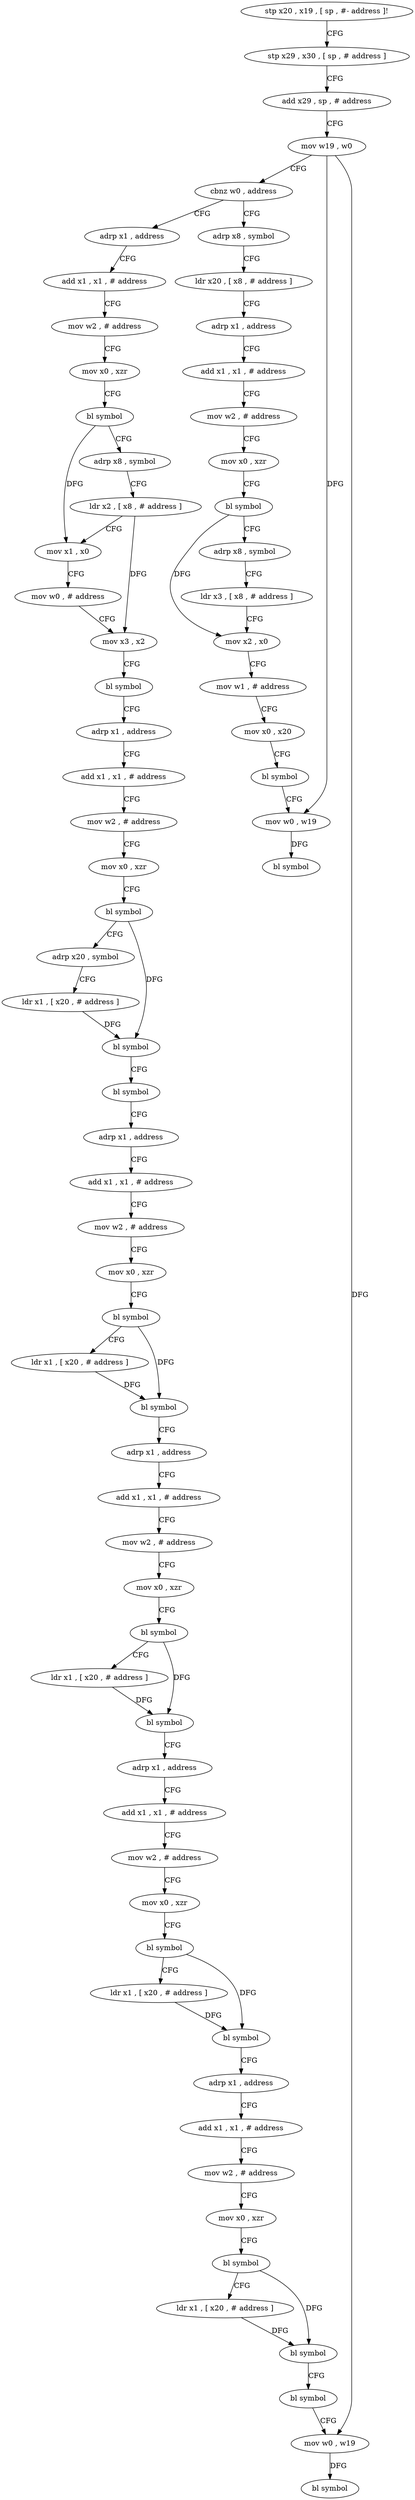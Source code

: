 digraph "func" {
"4201404" [label = "stp x20 , x19 , [ sp , #- address ]!" ]
"4201408" [label = "stp x29 , x30 , [ sp , # address ]" ]
"4201412" [label = "add x29 , sp , # address" ]
"4201416" [label = "mov w19 , w0" ]
"4201420" [label = "cbnz w0 , address" ]
"4201628" [label = "adrp x8 , symbol" ]
"4201424" [label = "adrp x1 , address" ]
"4201632" [label = "ldr x20 , [ x8 , # address ]" ]
"4201636" [label = "adrp x1 , address" ]
"4201640" [label = "add x1 , x1 , # address" ]
"4201644" [label = "mov w2 , # address" ]
"4201648" [label = "mov x0 , xzr" ]
"4201652" [label = "bl symbol" ]
"4201656" [label = "adrp x8 , symbol" ]
"4201660" [label = "ldr x3 , [ x8 , # address ]" ]
"4201664" [label = "mov x2 , x0" ]
"4201668" [label = "mov w1 , # address" ]
"4201672" [label = "mov x0 , x20" ]
"4201676" [label = "bl symbol" ]
"4201680" [label = "mov w0 , w19" ]
"4201684" [label = "bl symbol" ]
"4201428" [label = "add x1 , x1 , # address" ]
"4201432" [label = "mov w2 , # address" ]
"4201436" [label = "mov x0 , xzr" ]
"4201440" [label = "bl symbol" ]
"4201444" [label = "adrp x8 , symbol" ]
"4201448" [label = "ldr x2 , [ x8 , # address ]" ]
"4201452" [label = "mov x1 , x0" ]
"4201456" [label = "mov w0 , # address" ]
"4201460" [label = "mov x3 , x2" ]
"4201464" [label = "bl symbol" ]
"4201468" [label = "adrp x1 , address" ]
"4201472" [label = "add x1 , x1 , # address" ]
"4201476" [label = "mov w2 , # address" ]
"4201480" [label = "mov x0 , xzr" ]
"4201484" [label = "bl symbol" ]
"4201488" [label = "adrp x20 , symbol" ]
"4201492" [label = "ldr x1 , [ x20 , # address ]" ]
"4201496" [label = "bl symbol" ]
"4201500" [label = "bl symbol" ]
"4201504" [label = "adrp x1 , address" ]
"4201508" [label = "add x1 , x1 , # address" ]
"4201512" [label = "mov w2 , # address" ]
"4201516" [label = "mov x0 , xzr" ]
"4201520" [label = "bl symbol" ]
"4201524" [label = "ldr x1 , [ x20 , # address ]" ]
"4201528" [label = "bl symbol" ]
"4201532" [label = "adrp x1 , address" ]
"4201536" [label = "add x1 , x1 , # address" ]
"4201540" [label = "mov w2 , # address" ]
"4201544" [label = "mov x0 , xzr" ]
"4201548" [label = "bl symbol" ]
"4201552" [label = "ldr x1 , [ x20 , # address ]" ]
"4201556" [label = "bl symbol" ]
"4201560" [label = "adrp x1 , address" ]
"4201564" [label = "add x1 , x1 , # address" ]
"4201568" [label = "mov w2 , # address" ]
"4201572" [label = "mov x0 , xzr" ]
"4201576" [label = "bl symbol" ]
"4201580" [label = "ldr x1 , [ x20 , # address ]" ]
"4201584" [label = "bl symbol" ]
"4201588" [label = "adrp x1 , address" ]
"4201592" [label = "add x1 , x1 , # address" ]
"4201596" [label = "mov w2 , # address" ]
"4201600" [label = "mov x0 , xzr" ]
"4201604" [label = "bl symbol" ]
"4201608" [label = "ldr x1 , [ x20 , # address ]" ]
"4201612" [label = "bl symbol" ]
"4201616" [label = "bl symbol" ]
"4201620" [label = "mov w0 , w19" ]
"4201624" [label = "bl symbol" ]
"4201404" -> "4201408" [ label = "CFG" ]
"4201408" -> "4201412" [ label = "CFG" ]
"4201412" -> "4201416" [ label = "CFG" ]
"4201416" -> "4201420" [ label = "CFG" ]
"4201416" -> "4201680" [ label = "DFG" ]
"4201416" -> "4201620" [ label = "DFG" ]
"4201420" -> "4201628" [ label = "CFG" ]
"4201420" -> "4201424" [ label = "CFG" ]
"4201628" -> "4201632" [ label = "CFG" ]
"4201424" -> "4201428" [ label = "CFG" ]
"4201632" -> "4201636" [ label = "CFG" ]
"4201636" -> "4201640" [ label = "CFG" ]
"4201640" -> "4201644" [ label = "CFG" ]
"4201644" -> "4201648" [ label = "CFG" ]
"4201648" -> "4201652" [ label = "CFG" ]
"4201652" -> "4201656" [ label = "CFG" ]
"4201652" -> "4201664" [ label = "DFG" ]
"4201656" -> "4201660" [ label = "CFG" ]
"4201660" -> "4201664" [ label = "CFG" ]
"4201664" -> "4201668" [ label = "CFG" ]
"4201668" -> "4201672" [ label = "CFG" ]
"4201672" -> "4201676" [ label = "CFG" ]
"4201676" -> "4201680" [ label = "CFG" ]
"4201680" -> "4201684" [ label = "DFG" ]
"4201428" -> "4201432" [ label = "CFG" ]
"4201432" -> "4201436" [ label = "CFG" ]
"4201436" -> "4201440" [ label = "CFG" ]
"4201440" -> "4201444" [ label = "CFG" ]
"4201440" -> "4201452" [ label = "DFG" ]
"4201444" -> "4201448" [ label = "CFG" ]
"4201448" -> "4201452" [ label = "CFG" ]
"4201448" -> "4201460" [ label = "DFG" ]
"4201452" -> "4201456" [ label = "CFG" ]
"4201456" -> "4201460" [ label = "CFG" ]
"4201460" -> "4201464" [ label = "CFG" ]
"4201464" -> "4201468" [ label = "CFG" ]
"4201468" -> "4201472" [ label = "CFG" ]
"4201472" -> "4201476" [ label = "CFG" ]
"4201476" -> "4201480" [ label = "CFG" ]
"4201480" -> "4201484" [ label = "CFG" ]
"4201484" -> "4201488" [ label = "CFG" ]
"4201484" -> "4201496" [ label = "DFG" ]
"4201488" -> "4201492" [ label = "CFG" ]
"4201492" -> "4201496" [ label = "DFG" ]
"4201496" -> "4201500" [ label = "CFG" ]
"4201500" -> "4201504" [ label = "CFG" ]
"4201504" -> "4201508" [ label = "CFG" ]
"4201508" -> "4201512" [ label = "CFG" ]
"4201512" -> "4201516" [ label = "CFG" ]
"4201516" -> "4201520" [ label = "CFG" ]
"4201520" -> "4201524" [ label = "CFG" ]
"4201520" -> "4201528" [ label = "DFG" ]
"4201524" -> "4201528" [ label = "DFG" ]
"4201528" -> "4201532" [ label = "CFG" ]
"4201532" -> "4201536" [ label = "CFG" ]
"4201536" -> "4201540" [ label = "CFG" ]
"4201540" -> "4201544" [ label = "CFG" ]
"4201544" -> "4201548" [ label = "CFG" ]
"4201548" -> "4201552" [ label = "CFG" ]
"4201548" -> "4201556" [ label = "DFG" ]
"4201552" -> "4201556" [ label = "DFG" ]
"4201556" -> "4201560" [ label = "CFG" ]
"4201560" -> "4201564" [ label = "CFG" ]
"4201564" -> "4201568" [ label = "CFG" ]
"4201568" -> "4201572" [ label = "CFG" ]
"4201572" -> "4201576" [ label = "CFG" ]
"4201576" -> "4201580" [ label = "CFG" ]
"4201576" -> "4201584" [ label = "DFG" ]
"4201580" -> "4201584" [ label = "DFG" ]
"4201584" -> "4201588" [ label = "CFG" ]
"4201588" -> "4201592" [ label = "CFG" ]
"4201592" -> "4201596" [ label = "CFG" ]
"4201596" -> "4201600" [ label = "CFG" ]
"4201600" -> "4201604" [ label = "CFG" ]
"4201604" -> "4201608" [ label = "CFG" ]
"4201604" -> "4201612" [ label = "DFG" ]
"4201608" -> "4201612" [ label = "DFG" ]
"4201612" -> "4201616" [ label = "CFG" ]
"4201616" -> "4201620" [ label = "CFG" ]
"4201620" -> "4201624" [ label = "DFG" ]
}

